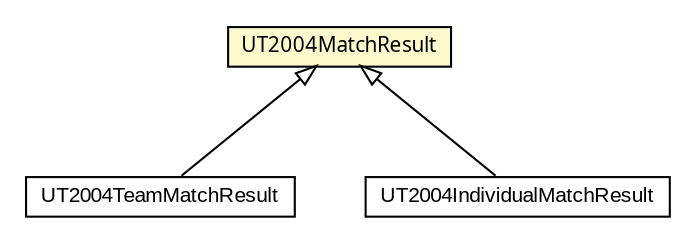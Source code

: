 #!/usr/local/bin/dot
#
# Class diagram 
# Generated by UMLGraph version 5.1 (http://www.umlgraph.org/)
#

digraph G {
	edge [fontname="arial",fontsize=10,labelfontname="arial",labelfontsize=10];
	node [fontname="arial",fontsize=10,shape=plaintext];
	nodesep=0.25;
	ranksep=0.5;
	// cz.cuni.amis.pogamut.ut2004.tournament.match.result.UT2004TeamMatchResult
	c2115 [label=<<table title="cz.cuni.amis.pogamut.ut2004.tournament.match.result.UT2004TeamMatchResult" border="0" cellborder="1" cellspacing="0" cellpadding="2" port="p" href="./UT2004TeamMatchResult.html">
		<tr><td><table border="0" cellspacing="0" cellpadding="1">
<tr><td align="center" balign="center"> UT2004TeamMatchResult </td></tr>
		</table></td></tr>
		</table>>, fontname="arial", fontcolor="black", fontsize=10.0];
	// cz.cuni.amis.pogamut.ut2004.tournament.match.result.UT2004MatchResult
	c2116 [label=<<table title="cz.cuni.amis.pogamut.ut2004.tournament.match.result.UT2004MatchResult" border="0" cellborder="1" cellspacing="0" cellpadding="2" port="p" bgcolor="lemonChiffon" href="./UT2004MatchResult.html">
		<tr><td><table border="0" cellspacing="0" cellpadding="1">
<tr><td align="center" balign="center"><font face="ariali"> UT2004MatchResult </font></td></tr>
		</table></td></tr>
		</table>>, fontname="arial", fontcolor="black", fontsize=10.0];
	// cz.cuni.amis.pogamut.ut2004.tournament.match.result.UT2004IndividualMatchResult
	c2117 [label=<<table title="cz.cuni.amis.pogamut.ut2004.tournament.match.result.UT2004IndividualMatchResult" border="0" cellborder="1" cellspacing="0" cellpadding="2" port="p" href="./UT2004IndividualMatchResult.html">
		<tr><td><table border="0" cellspacing="0" cellpadding="1">
<tr><td align="center" balign="center"> UT2004IndividualMatchResult </td></tr>
		</table></td></tr>
		</table>>, fontname="arial", fontcolor="black", fontsize=10.0];
	//cz.cuni.amis.pogamut.ut2004.tournament.match.result.UT2004TeamMatchResult extends cz.cuni.amis.pogamut.ut2004.tournament.match.result.UT2004MatchResult
	c2116:p -> c2115:p [dir=back,arrowtail=empty];
	//cz.cuni.amis.pogamut.ut2004.tournament.match.result.UT2004IndividualMatchResult extends cz.cuni.amis.pogamut.ut2004.tournament.match.result.UT2004MatchResult
	c2116:p -> c2117:p [dir=back,arrowtail=empty];
}

